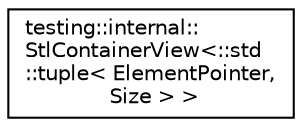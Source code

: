 digraph "类继承关系图"
{
  edge [fontname="Helvetica",fontsize="10",labelfontname="Helvetica",labelfontsize="10"];
  node [fontname="Helvetica",fontsize="10",shape=record];
  rankdir="LR";
  Node0 [label="testing::internal::\lStlContainerView\<::std\l::tuple\< ElementPointer,\l Size \> \>",height=0.2,width=0.4,color="black", fillcolor="white", style="filled",URL="$classtesting_1_1internal_1_1_stl_container_view_3_1_1std_1_1tuple_3_01_element_pointer_00_01_size_01_4_01_4.html"];
}
